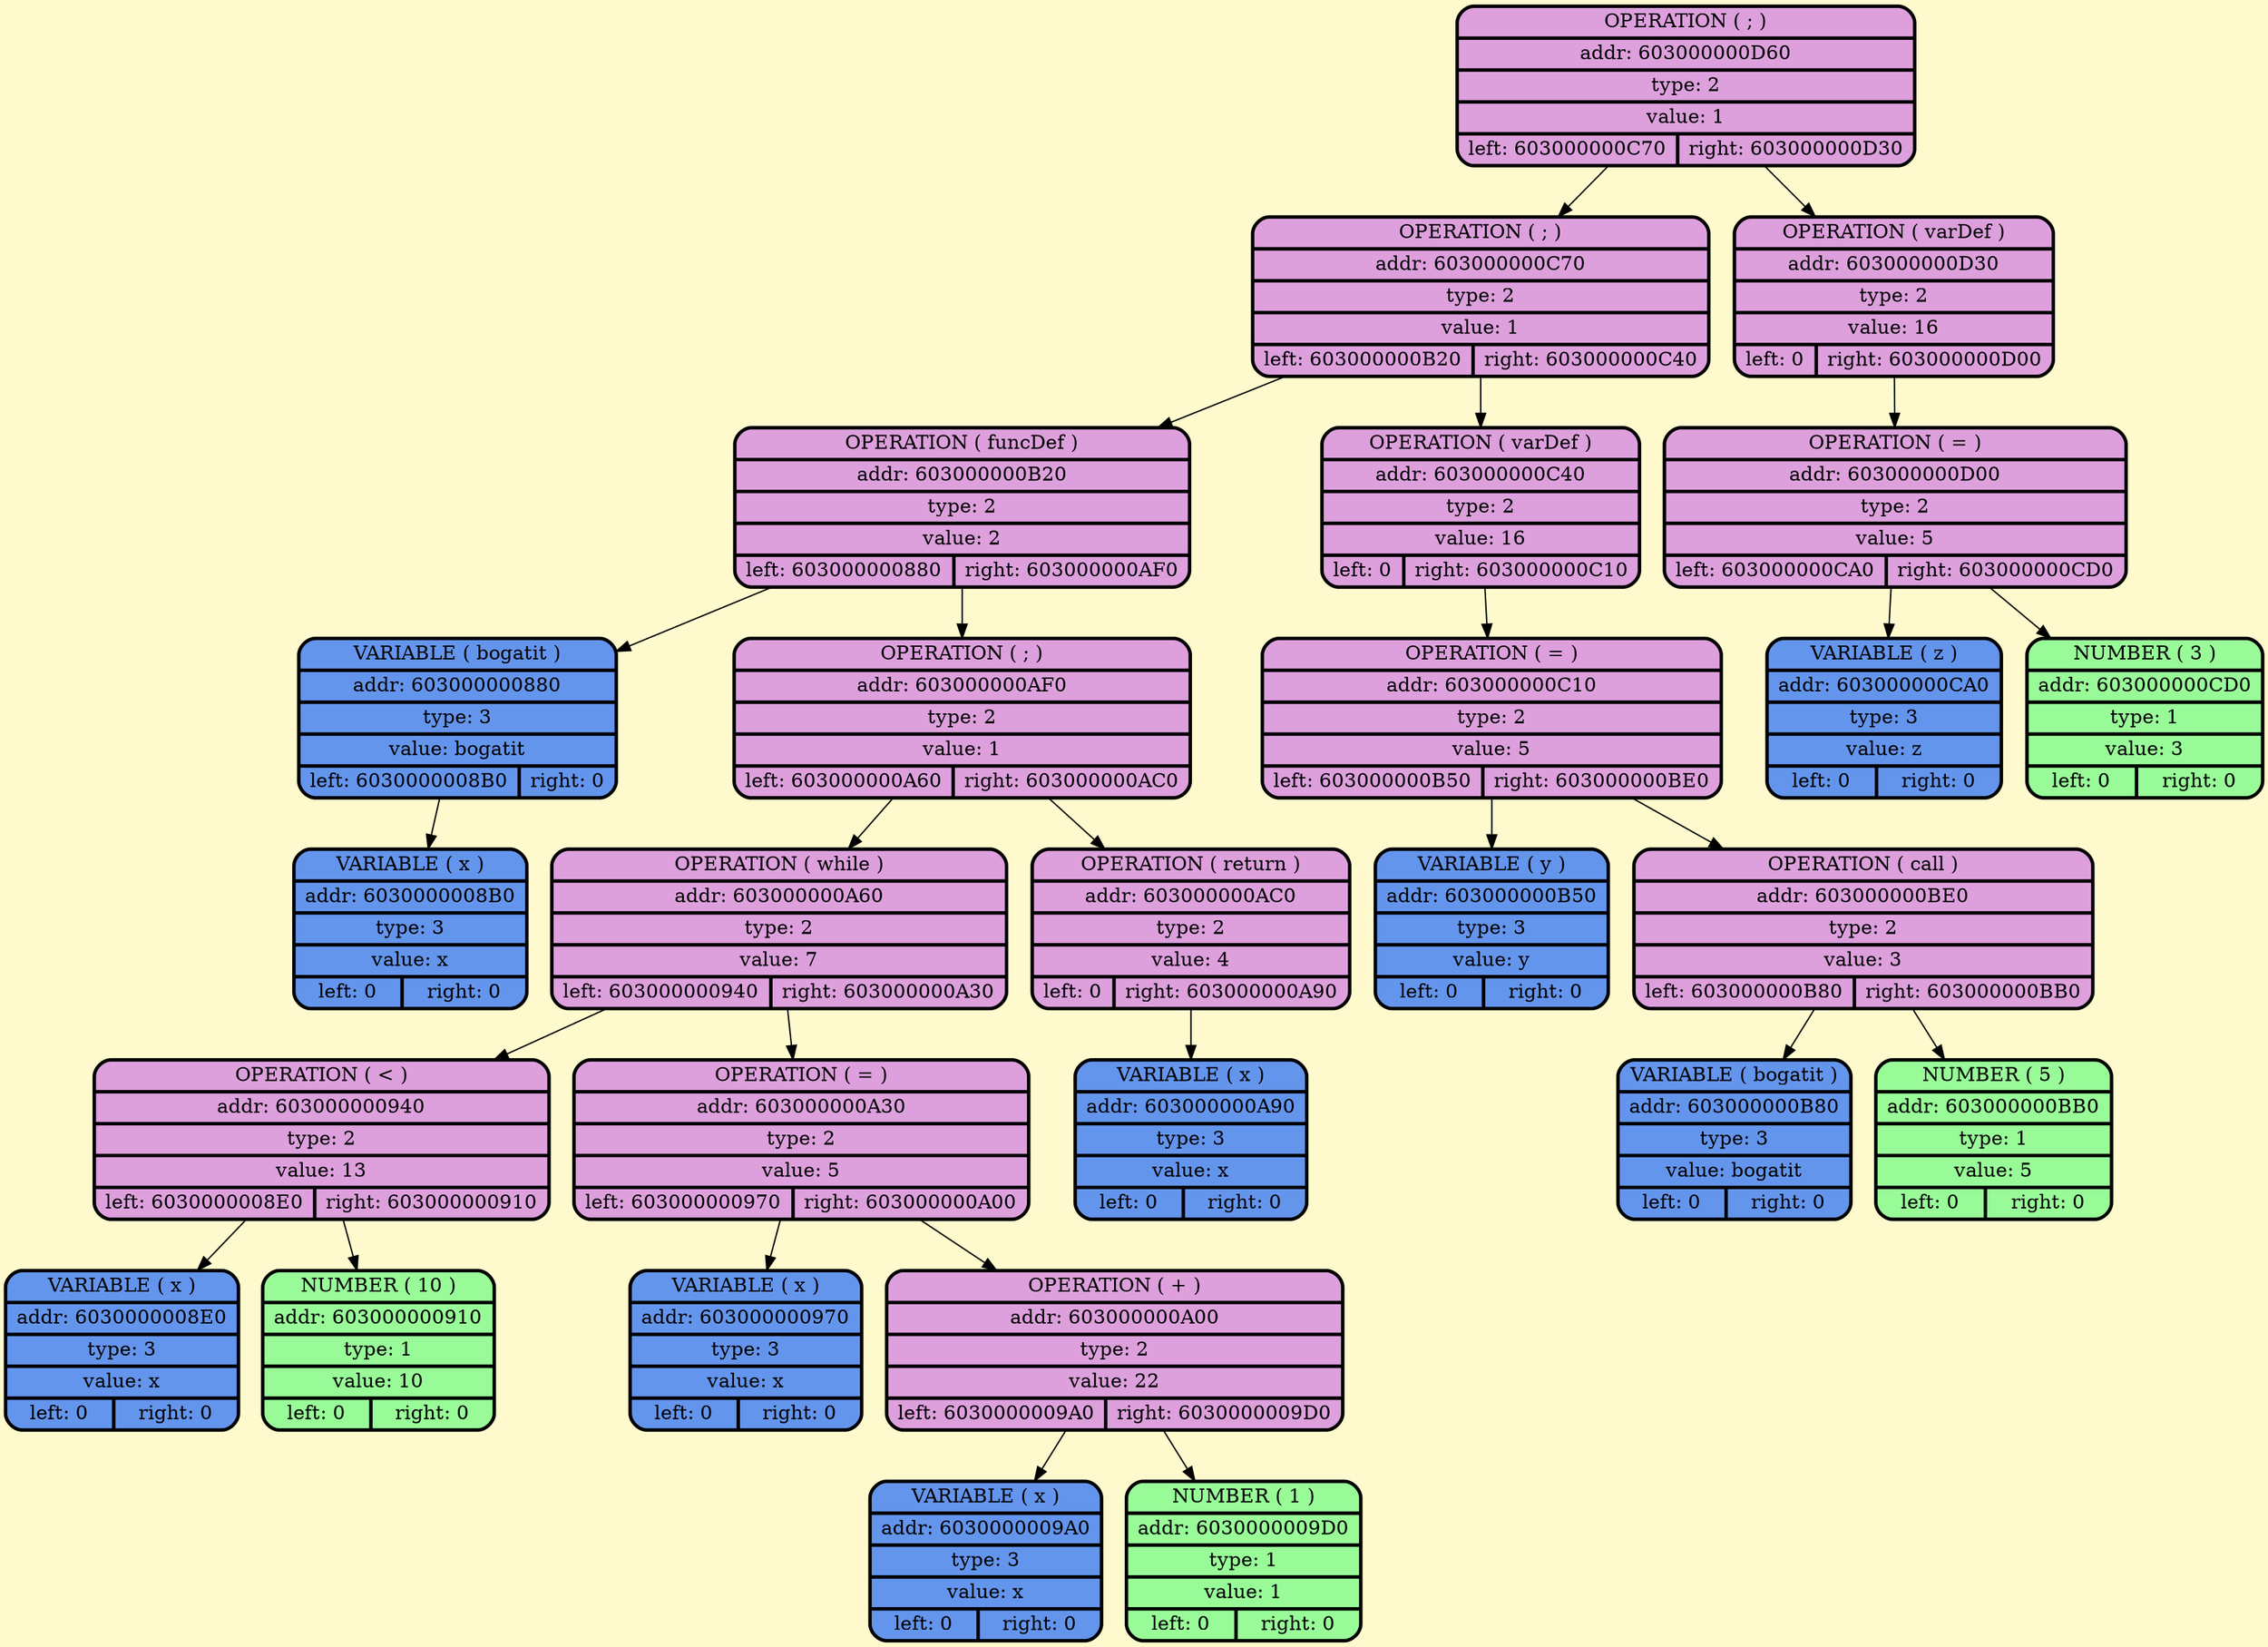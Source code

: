 digraph G {
    node [style=filled, fontcolor=darkblue, fillcolor=peachpuff, color="#252A34", penwidth=2.5];
    bgcolor="lemonchiffon";

node_0x603000000d60 [shape=Mrecord; style = filled; fillcolor=plum; color = "#000000"; fontcolor = "#000000";label=" {OPERATION ( ; ) | addr: 603000000D60 | type: 2 | value: 1 | {left: 603000000C70 | right: 603000000D30}} "];
node_0x603000000c70 [shape=Mrecord; style = filled; fillcolor=plum; color = "#000000"; fontcolor = "#000000";label=" {OPERATION ( ; ) | addr: 603000000C70 | type: 2 | value: 1 | {left: 603000000B20 | right: 603000000C40}} "];
node_0x603000000b20 [shape=Mrecord; style = filled; fillcolor=plum; color = "#000000"; fontcolor = "#000000";label=" {OPERATION ( funcDef ) | addr: 603000000B20 | type: 2 | value: 2 | {left: 603000000880 | right: 603000000AF0}} "];
    node_0x603000000880 [shape=Mrecord; style = filled; fillcolor = cornflowerblue; color = "#000000"; fontcolor = "#000000";  label="  {VARIABLE ( bogatit )| addr: 603000000880 | type: 3| value: bogatit | {left: 6030000008B0 | right: 0}} "];
    node_0x6030000008b0 [shape=Mrecord; style = filled; fillcolor = cornflowerblue; color = "#000000"; fontcolor = "#000000";  label="  {VARIABLE ( x )| addr: 6030000008B0 | type: 3| value: x | {left: 0 | right: 0}} "];
node_0x603000000af0 [shape=Mrecord; style = filled; fillcolor=plum; color = "#000000"; fontcolor = "#000000";label=" {OPERATION ( ; ) | addr: 603000000AF0 | type: 2 | value: 1 | {left: 603000000A60 | right: 603000000AC0}} "];
node_0x603000000a60 [shape=Mrecord; style = filled; fillcolor=plum; color = "#000000"; fontcolor = "#000000";label=" {OPERATION ( while ) | addr: 603000000A60 | type: 2 | value: 7 | {left: 603000000940 | right: 603000000A30}} "];
node_0x603000000940 [shape=Mrecord; style = filled; fillcolor=plum; color = "#000000"; fontcolor = "#000000";label=" {OPERATION ( \< ) | addr: 603000000940 | type: 2 | value: 13 | {left: 6030000008E0 | right: 603000000910}} "];
    node_0x6030000008e0 [shape=Mrecord; style = filled; fillcolor = cornflowerblue; color = "#000000"; fontcolor = "#000000";  label="  {VARIABLE ( x )| addr: 6030000008E0 | type: 3| value: x | {left: 0 | right: 0}} "];
    node_0x603000000910 [shape=Mrecord; style = filled; fillcolor = palegreen; color = "#000000"; fontcolor = "#000000";  label="  {NUMBER ( 10 )| addr: 603000000910 | type: 1| value: 10 | {left: 0 | right: 0}} "];
node_0x603000000a30 [shape=Mrecord; style = filled; fillcolor=plum; color = "#000000"; fontcolor = "#000000";label=" {OPERATION ( = ) | addr: 603000000A30 | type: 2 | value: 5 | {left: 603000000970 | right: 603000000A00}} "];
    node_0x603000000970 [shape=Mrecord; style = filled; fillcolor = cornflowerblue; color = "#000000"; fontcolor = "#000000";  label="  {VARIABLE ( x )| addr: 603000000970 | type: 3| value: x | {left: 0 | right: 0}} "];
node_0x603000000a00 [shape=Mrecord; style = filled; fillcolor=plum; color = "#000000"; fontcolor = "#000000";label=" {OPERATION ( + ) | addr: 603000000A00 | type: 2 | value: 22 | {left: 6030000009A0 | right: 6030000009D0}} "];
    node_0x6030000009a0 [shape=Mrecord; style = filled; fillcolor = cornflowerblue; color = "#000000"; fontcolor = "#000000";  label="  {VARIABLE ( x )| addr: 6030000009A0 | type: 3| value: x | {left: 0 | right: 0}} "];
    node_0x6030000009d0 [shape=Mrecord; style = filled; fillcolor = palegreen; color = "#000000"; fontcolor = "#000000";  label="  {NUMBER ( 1 )| addr: 6030000009D0 | type: 1| value: 1 | {left: 0 | right: 0}} "];
node_0x603000000ac0 [shape=Mrecord; style = filled; fillcolor=plum; color = "#000000"; fontcolor = "#000000";label=" {OPERATION ( return ) | addr: 603000000AC0 | type: 2 | value: 4 | {left: 0 | right: 603000000A90}} "];
    node_0x603000000a90 [shape=Mrecord; style = filled; fillcolor = cornflowerblue; color = "#000000"; fontcolor = "#000000";  label="  {VARIABLE ( x )| addr: 603000000A90 | type: 3| value: x | {left: 0 | right: 0}} "];
node_0x603000000c40 [shape=Mrecord; style = filled; fillcolor=plum; color = "#000000"; fontcolor = "#000000";label=" {OPERATION ( varDef ) | addr: 603000000C40 | type: 2 | value: 16 | {left: 0 | right: 603000000C10}} "];
node_0x603000000c10 [shape=Mrecord; style = filled; fillcolor=plum; color = "#000000"; fontcolor = "#000000";label=" {OPERATION ( = ) | addr: 603000000C10 | type: 2 | value: 5 | {left: 603000000B50 | right: 603000000BE0}} "];
    node_0x603000000b50 [shape=Mrecord; style = filled; fillcolor = cornflowerblue; color = "#000000"; fontcolor = "#000000";  label="  {VARIABLE ( y )| addr: 603000000B50 | type: 3| value: y | {left: 0 | right: 0}} "];
node_0x603000000be0 [shape=Mrecord; style = filled; fillcolor=plum; color = "#000000"; fontcolor = "#000000";label=" {OPERATION ( call ) | addr: 603000000BE0 | type: 2 | value: 3 | {left: 603000000B80 | right: 603000000BB0}} "];
    node_0x603000000b80 [shape=Mrecord; style = filled; fillcolor = cornflowerblue; color = "#000000"; fontcolor = "#000000";  label="  {VARIABLE ( bogatit )| addr: 603000000B80 | type: 3| value: bogatit | {left: 0 | right: 0}} "];
    node_0x603000000bb0 [shape=Mrecord; style = filled; fillcolor = palegreen; color = "#000000"; fontcolor = "#000000";  label="  {NUMBER ( 5 )| addr: 603000000BB0 | type: 1| value: 5 | {left: 0 | right: 0}} "];
node_0x603000000d30 [shape=Mrecord; style = filled; fillcolor=plum; color = "#000000"; fontcolor = "#000000";label=" {OPERATION ( varDef ) | addr: 603000000D30 | type: 2 | value: 16 | {left: 0 | right: 603000000D00}} "];
node_0x603000000d00 [shape=Mrecord; style = filled; fillcolor=plum; color = "#000000"; fontcolor = "#000000";label=" {OPERATION ( = ) | addr: 603000000D00 | type: 2 | value: 5 | {left: 603000000CA0 | right: 603000000CD0}} "];
    node_0x603000000ca0 [shape=Mrecord; style = filled; fillcolor = cornflowerblue; color = "#000000"; fontcolor = "#000000";  label="  {VARIABLE ( z )| addr: 603000000CA0 | type: 3| value: z | {left: 0 | right: 0}} "];
    node_0x603000000cd0 [shape=Mrecord; style = filled; fillcolor = palegreen; color = "#000000"; fontcolor = "#000000";  label="  {NUMBER ( 3 )| addr: 603000000CD0 | type: 1| value: 3 | {left: 0 | right: 0}} "];
    node_0x603000000d60 -> node_0x603000000c70;
    node_0x603000000c70 -> node_0x603000000b20;
    node_0x603000000b20 -> node_0x603000000880;
    node_0x603000000880 -> node_0x6030000008b0;
    node_0x603000000b20 -> node_0x603000000af0;
    node_0x603000000af0 -> node_0x603000000a60;
    node_0x603000000a60 -> node_0x603000000940;
    node_0x603000000940 -> node_0x6030000008e0;
    node_0x603000000940 -> node_0x603000000910;
    node_0x603000000a60 -> node_0x603000000a30;
    node_0x603000000a30 -> node_0x603000000970;
    node_0x603000000a30 -> node_0x603000000a00;
    node_0x603000000a00 -> node_0x6030000009a0;
    node_0x603000000a00 -> node_0x6030000009d0;
    node_0x603000000af0 -> node_0x603000000ac0;
    node_0x603000000ac0 -> node_0x603000000a90;
    node_0x603000000c70 -> node_0x603000000c40;
    node_0x603000000c40 -> node_0x603000000c10;
    node_0x603000000c10 -> node_0x603000000b50;
    node_0x603000000c10 -> node_0x603000000be0;
    node_0x603000000be0 -> node_0x603000000b80;
    node_0x603000000be0 -> node_0x603000000bb0;
    node_0x603000000d60 -> node_0x603000000d30;
    node_0x603000000d30 -> node_0x603000000d00;
    node_0x603000000d00 -> node_0x603000000ca0;
    node_0x603000000d00 -> node_0x603000000cd0;
}
